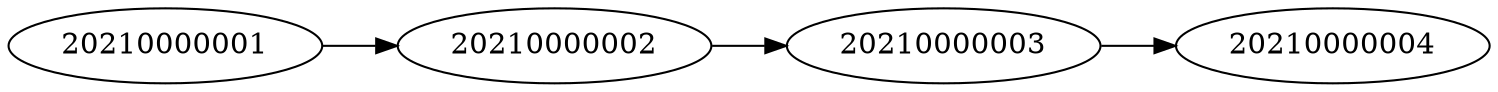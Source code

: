 digraph arbol {
 rankdir="LR"n20210000001[label= "20210000001"];
n20210000002[label= "20210000002"];
n20210000003[label= "20210000003"];
n20210000004[label= "20210000004"];
n20210000001 -> n20210000002
n20210000002 -> n20210000003
n20210000003 -> n20210000004
}